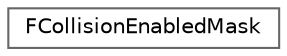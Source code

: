 digraph "Graphical Class Hierarchy"
{
 // INTERACTIVE_SVG=YES
 // LATEX_PDF_SIZE
  bgcolor="transparent";
  edge [fontname=Helvetica,fontsize=10,labelfontname=Helvetica,labelfontsize=10];
  node [fontname=Helvetica,fontsize=10,shape=box,height=0.2,width=0.4];
  rankdir="LR";
  Node0 [id="Node000000",label="FCollisionEnabledMask",height=0.2,width=0.4,color="grey40", fillcolor="white", style="filled",URL="$d6/d0b/structFCollisionEnabledMask.html",tooltip=" "];
}
